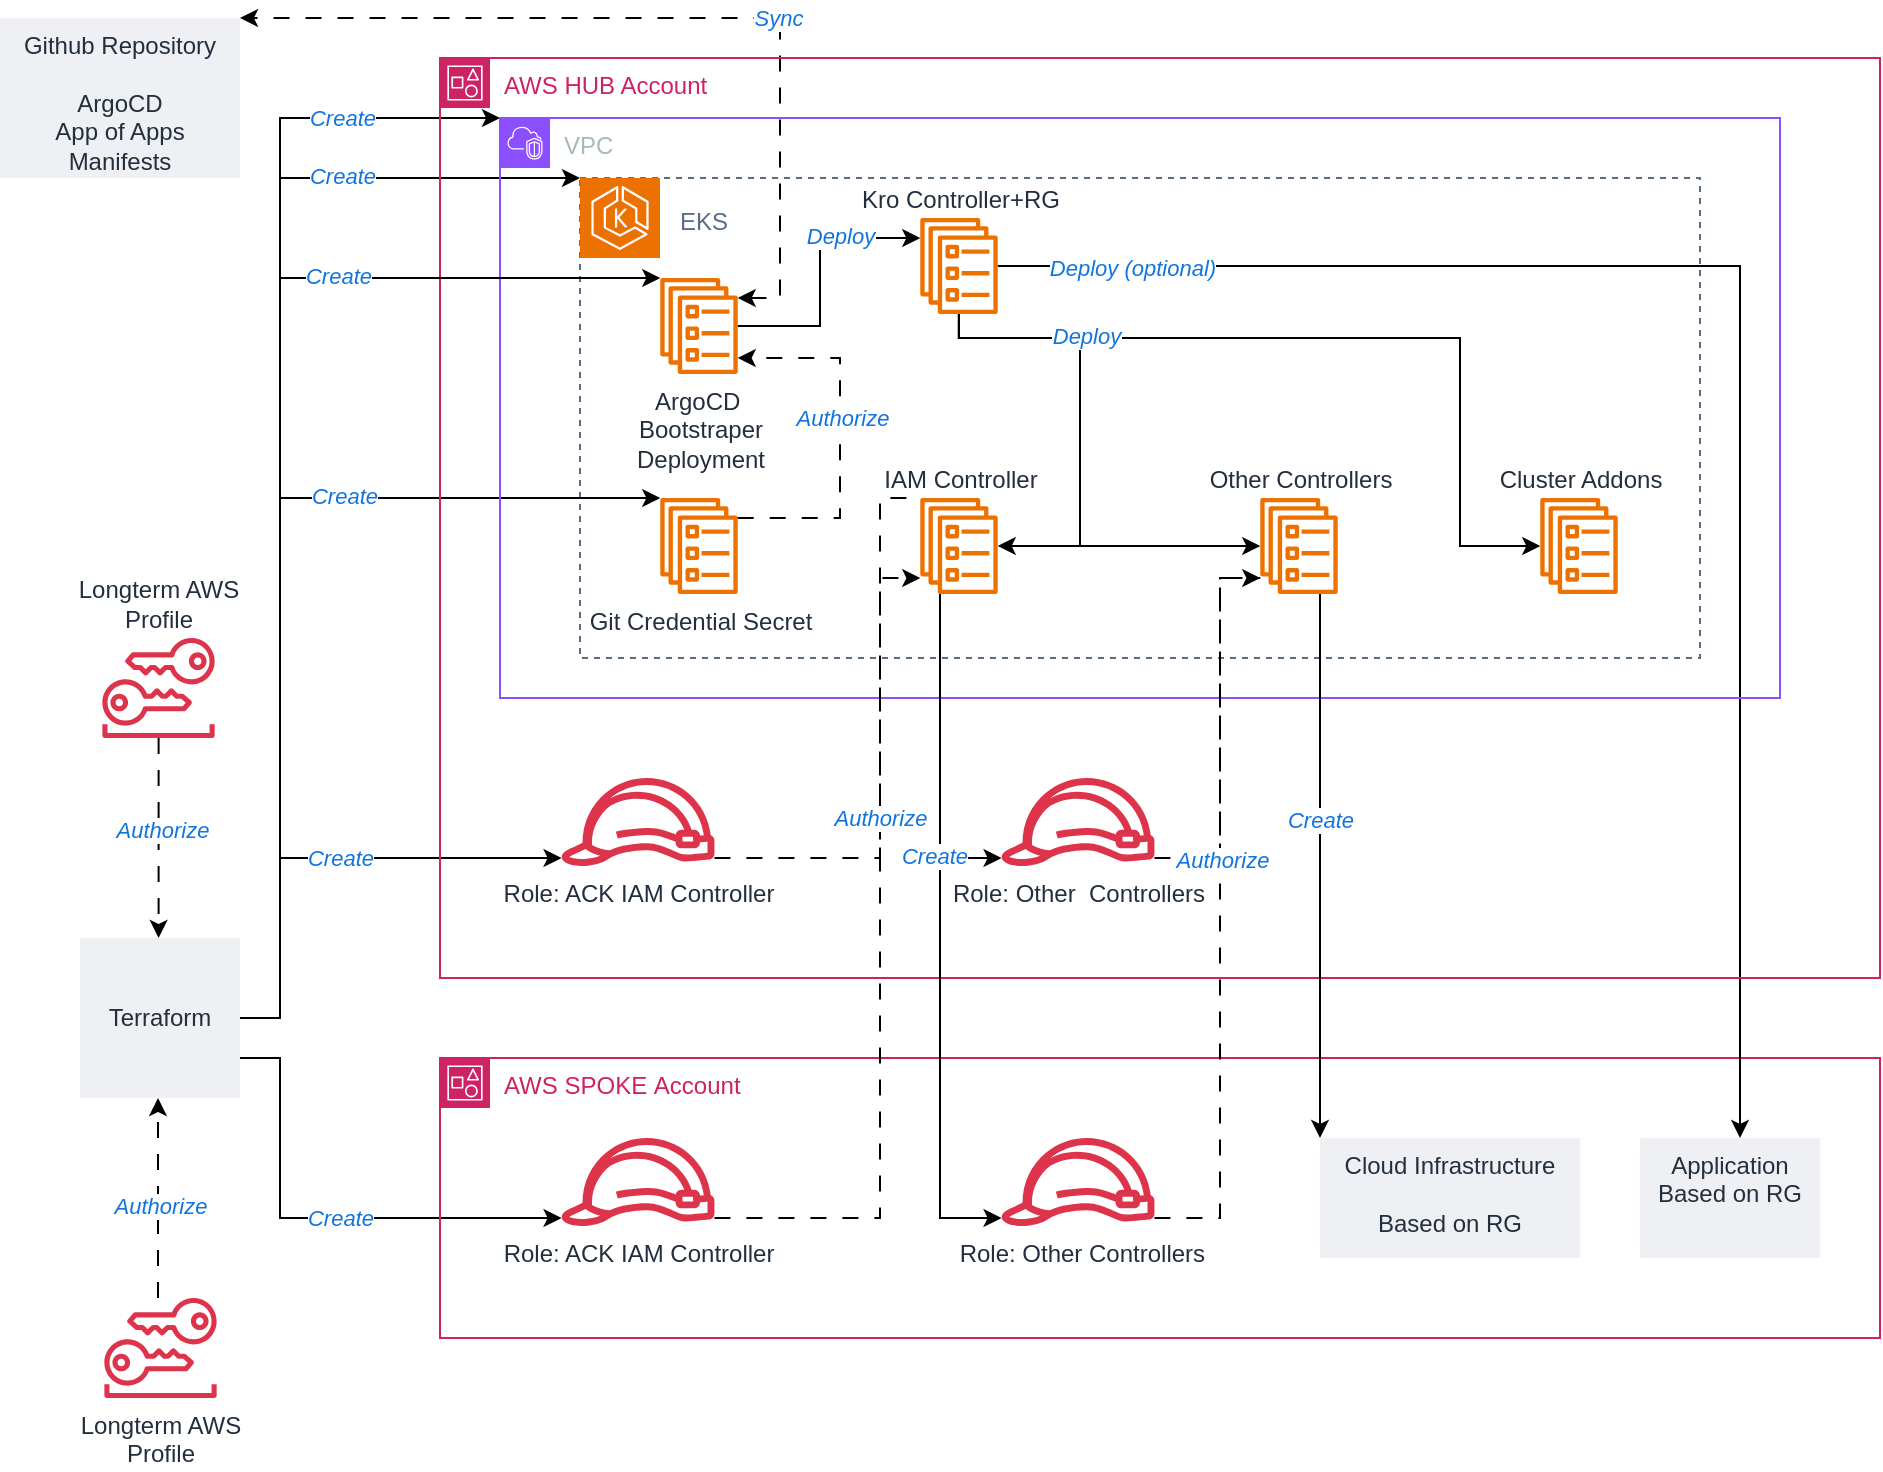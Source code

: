 <mxfile version="28.0.6">
  <diagram name="Page-1" id="b648Rsb0jenOXIeRpbgr">
    <mxGraphModel dx="1303" dy="903" grid="1" gridSize="10" guides="0" tooltips="1" connect="1" arrows="1" fold="1" page="1" pageScale="1" pageWidth="1100" pageHeight="850" math="0" shadow="0">
      <root>
        <mxCell id="0" />
        <mxCell id="1" parent="0" />
        <mxCell id="UVEDoom5NtU_PXQmaUk9-44" value="" style="edgeStyle=orthogonalEdgeStyle;rounded=0;orthogonalLoop=1;jettySize=auto;html=1;dashed=1;dashPattern=8 8;endArrow=classic;endFill=1;" parent="1" source="UVEDoom5NtU_PXQmaUk9-18" target="UVEDoom5NtU_PXQmaUk9-6" edge="1">
          <mxGeometry relative="1" as="geometry">
            <Array as="points">
              <mxPoint x="169" y="630" />
              <mxPoint x="169" y="630" />
            </Array>
          </mxGeometry>
        </mxCell>
        <mxCell id="UVEDoom5NtU_PXQmaUk9-85" value="Authorize" style="edgeLabel;html=1;align=center;verticalAlign=middle;resizable=0;points=[];fontStyle=2;fontColor=light-dark(#1074e0, #ededed);" parent="UVEDoom5NtU_PXQmaUk9-44" vertex="1" connectable="0">
          <mxGeometry x="-0.078" relative="1" as="geometry">
            <mxPoint x="1" as="offset" />
          </mxGeometry>
        </mxCell>
        <mxCell id="UVEDoom5NtU_PXQmaUk9-37" value="EKS" style="fillColor=none;strokeColor=#5A6C86;dashed=1;verticalAlign=top;fontStyle=0;fontColor=#5A6C86;whiteSpace=wrap;html=1;align=left;spacingRight=0;spacing=10;spacingTop=0;spacingLeft=40;movable=1;resizable=1;rotatable=1;deletable=1;editable=1;locked=0;connectable=1;container=0;" parent="1" vertex="1">
          <mxGeometry x="380" y="160" width="560" height="240" as="geometry" />
        </mxCell>
        <mxCell id="UVEDoom5NtU_PXQmaUk9-50" style="edgeStyle=orthogonalEdgeStyle;rounded=0;orthogonalLoop=1;jettySize=auto;html=1;" parent="1" source="UVEDoom5NtU_PXQmaUk9-13" target="UVEDoom5NtU_PXQmaUk9-15" edge="1">
          <mxGeometry relative="1" as="geometry">
            <mxPoint x="1030" y="130" as="sourcePoint" />
            <Array as="points">
              <mxPoint x="500" y="234" />
              <mxPoint x="500" y="190" />
            </Array>
          </mxGeometry>
        </mxCell>
        <mxCell id="UVEDoom5NtU_PXQmaUk9-73" value="Deploy" style="edgeLabel;html=1;align=center;verticalAlign=middle;resizable=0;points=[];fontStyle=2;fontColor=light-dark(#1074e0, #ededed);" parent="UVEDoom5NtU_PXQmaUk9-50" vertex="1" connectable="0">
          <mxGeometry x="0.401" y="1" relative="1" as="geometry">
            <mxPoint as="offset" />
          </mxGeometry>
        </mxCell>
        <mxCell id="UVEDoom5NtU_PXQmaUk9-5" value="Github Repository&lt;div&gt;&lt;br&gt;ArgoCD&lt;div&gt;&lt;span style=&quot;background-color: transparent; color: light-dark(rgb(35, 47, 61), rgb(190, 200, 212));&quot;&gt;App of Apps Manifests&lt;/span&gt;&lt;/div&gt;&lt;/div&gt;" style="fillColor=#EFF0F3;strokeColor=none;dashed=0;verticalAlign=top;fontStyle=0;fontColor=#232F3D;whiteSpace=wrap;html=1;container=0;" parent="1" vertex="1">
          <mxGeometry x="90" y="80" width="120" height="80" as="geometry" />
        </mxCell>
        <mxCell id="UVEDoom5NtU_PXQmaUk9-47" style="edgeStyle=orthogonalEdgeStyle;rounded=0;orthogonalLoop=1;jettySize=auto;html=1;exitX=1;exitY=0.5;exitDx=0;exitDy=0;entryX=0;entryY=0;entryDx=0;entryDy=0;" parent="1" source="UVEDoom5NtU_PXQmaUk9-6" target="UVEDoom5NtU_PXQmaUk9-36" edge="1">
          <mxGeometry relative="1" as="geometry">
            <Array as="points">
              <mxPoint x="230" y="580" />
              <mxPoint x="230" y="130" />
            </Array>
          </mxGeometry>
        </mxCell>
        <mxCell id="UVEDoom5NtU_PXQmaUk9-71" value="&lt;i&gt;Create&lt;/i&gt;" style="edgeLabel;html=1;align=center;verticalAlign=middle;resizable=0;points=[];fontColor=light-dark(#1074e0, #ededed);" parent="UVEDoom5NtU_PXQmaUk9-47" vertex="1" connectable="0">
          <mxGeometry x="0.901" y="1" relative="1" as="geometry">
            <mxPoint x="-51" y="1" as="offset" />
          </mxGeometry>
        </mxCell>
        <mxCell id="UVEDoom5NtU_PXQmaUk9-48" style="edgeStyle=orthogonalEdgeStyle;rounded=0;orthogonalLoop=1;jettySize=auto;html=1;entryX=0;entryY=0;entryDx=0;entryDy=0;" parent="1" source="UVEDoom5NtU_PXQmaUk9-6" target="UVEDoom5NtU_PXQmaUk9-37" edge="1">
          <mxGeometry relative="1" as="geometry">
            <Array as="points">
              <mxPoint x="230" y="580" />
              <mxPoint x="230" y="160" />
            </Array>
          </mxGeometry>
        </mxCell>
        <mxCell id="UVEDoom5NtU_PXQmaUk9-70" value="&lt;i&gt;Create&lt;/i&gt;" style="edgeLabel;html=1;align=center;verticalAlign=middle;resizable=0;points=[];fontColor=light-dark(#1074e0, #ededed);" parent="UVEDoom5NtU_PXQmaUk9-48" vertex="1" connectable="0">
          <mxGeometry x="0.806" y="1" relative="1" as="geometry">
            <mxPoint x="-62" as="offset" />
          </mxGeometry>
        </mxCell>
        <mxCell id="UVEDoom5NtU_PXQmaUk9-52" style="edgeStyle=orthogonalEdgeStyle;rounded=0;orthogonalLoop=1;jettySize=auto;html=1;" parent="1" source="UVEDoom5NtU_PXQmaUk9-6" target="UVEDoom5NtU_PXQmaUk9-16" edge="1">
          <mxGeometry relative="1" as="geometry">
            <Array as="points">
              <mxPoint x="230" y="580" />
              <mxPoint x="230" y="320" />
            </Array>
          </mxGeometry>
        </mxCell>
        <mxCell id="UVEDoom5NtU_PXQmaUk9-68" value="&lt;i&gt;Create&lt;/i&gt;" style="edgeLabel;html=1;align=center;verticalAlign=middle;resizable=0;points=[];fontColor=light-dark(#1074e0, #ededed);" parent="UVEDoom5NtU_PXQmaUk9-52" vertex="1" connectable="0">
          <mxGeometry x="0.576" y="1" relative="1" as="geometry">
            <mxPoint x="-59" as="offset" />
          </mxGeometry>
        </mxCell>
        <mxCell id="UVEDoom5NtU_PXQmaUk9-54" style="edgeStyle=orthogonalEdgeStyle;rounded=0;orthogonalLoop=1;jettySize=auto;html=1;" parent="1" source="UVEDoom5NtU_PXQmaUk9-6" target="UVEDoom5NtU_PXQmaUk9-53" edge="1">
          <mxGeometry relative="1" as="geometry">
            <Array as="points">
              <mxPoint x="230" y="580" />
              <mxPoint x="230" y="500" />
            </Array>
          </mxGeometry>
        </mxCell>
        <mxCell id="UVEDoom5NtU_PXQmaUk9-67" value="&lt;i&gt;Create&lt;/i&gt;" style="edgeLabel;html=1;align=center;verticalAlign=middle;resizable=0;points=[];fontColor=light-dark(#1074e0, #ededed);" parent="UVEDoom5NtU_PXQmaUk9-54" vertex="1" connectable="0">
          <mxGeometry x="0.629" relative="1" as="geometry">
            <mxPoint x="-66" as="offset" />
          </mxGeometry>
        </mxCell>
        <mxCell id="UVEDoom5NtU_PXQmaUk9-79" style="edgeStyle=orthogonalEdgeStyle;rounded=0;orthogonalLoop=1;jettySize=auto;html=1;exitX=1;exitY=0.75;exitDx=0;exitDy=0;" parent="1" source="UVEDoom5NtU_PXQmaUk9-6" target="UVEDoom5NtU_PXQmaUk9-31" edge="1">
          <mxGeometry relative="1" as="geometry">
            <Array as="points">
              <mxPoint x="230" y="600" />
              <mxPoint x="230" y="680" />
            </Array>
          </mxGeometry>
        </mxCell>
        <mxCell id="UVEDoom5NtU_PXQmaUk9-89" value="&lt;i style=&quot;color: rgb(16, 116, 224);&quot;&gt;Create&lt;/i&gt;" style="edgeLabel;html=1;align=center;verticalAlign=middle;resizable=0;points=[];" parent="UVEDoom5NtU_PXQmaUk9-79" vertex="1" connectable="0">
          <mxGeometry x="0.077" relative="1" as="geometry">
            <mxPoint as="offset" />
          </mxGeometry>
        </mxCell>
        <mxCell id="UVEDoom5NtU_PXQmaUk9-6" value="Terraform" style="fillColor=#EFF0F3;strokeColor=none;dashed=0;verticalAlign=middle;fontStyle=0;fontColor=#232F3D;whiteSpace=wrap;html=1;movable=1;resizable=1;rotatable=1;deletable=1;editable=1;locked=0;connectable=1;container=0;" parent="1" vertex="1">
          <mxGeometry x="130" y="540" width="80" height="80" as="geometry" />
        </mxCell>
        <mxCell id="UVEDoom5NtU_PXQmaUk9-7" value="AWS SPOKE&lt;span style=&quot;background-color: transparent; color: light-dark(rgb(205, 34, 100), rgb(255, 137, 194));&quot;&gt;&amp;nbsp;Account&lt;/span&gt;" style="points=[[0,0],[0.25,0],[0.5,0],[0.75,0],[1,0],[1,0.25],[1,0.5],[1,0.75],[1,1],[0.75,1],[0.5,1],[0.25,1],[0,1],[0,0.75],[0,0.5],[0,0.25]];outlineConnect=0;gradientColor=none;html=1;whiteSpace=wrap;fontSize=12;fontStyle=0;container=0;pointerEvents=0;collapsible=0;recursiveResize=0;shape=mxgraph.aws4.group;grIcon=mxgraph.aws4.group_account;strokeColor=#CD2264;fillColor=none;verticalAlign=top;align=left;spacingLeft=30;fontColor=#CD2264;dashed=0;movable=1;resizable=1;rotatable=1;deletable=1;editable=1;locked=0;connectable=1;" parent="1" vertex="1">
          <mxGeometry x="310" y="600" width="720" height="140" as="geometry" />
        </mxCell>
        <mxCell id="UVEDoom5NtU_PXQmaUk9-18" value="Longterm AWS&lt;br&gt;Profile" style="sketch=0;outlineConnect=0;fontColor=#232F3E;gradientColor=none;fillColor=#DD344C;strokeColor=none;dashed=0;verticalLabelPosition=bottom;verticalAlign=top;align=center;html=1;fontSize=12;fontStyle=0;aspect=fixed;pointerEvents=1;shape=mxgraph.aws4.long_term_security_credential;movable=1;resizable=1;rotatable=1;deletable=1;editable=1;locked=0;connectable=1;container=0;labelPosition=center;" parent="1" vertex="1">
          <mxGeometry x="142" y="720" width="56.52" height="50" as="geometry" />
        </mxCell>
        <mxCell id="UVEDoom5NtU_PXQmaUk9-45" value="" style="edgeStyle=orthogonalEdgeStyle;rounded=0;orthogonalLoop=1;jettySize=auto;html=1;dashed=1;dashPattern=8 8;endArrow=classic;endFill=1;" parent="1" source="UVEDoom5NtU_PXQmaUk9-19" target="UVEDoom5NtU_PXQmaUk9-6" edge="1">
          <mxGeometry relative="1" as="geometry">
            <Array as="points">
              <mxPoint x="169" y="530" />
              <mxPoint x="169" y="530" />
            </Array>
          </mxGeometry>
        </mxCell>
        <mxCell id="UVEDoom5NtU_PXQmaUk9-86" value="Aut&lt;span style=&quot;background-color: light-dark(#ffffff, var(--ge-dark-color, #121212));&quot;&gt;horize&lt;/span&gt;" style="edgeLabel;html=1;align=center;verticalAlign=middle;resizable=0;points=[];fontStyle=2;fontColor=light-dark(#1074e0, #ededed);" parent="UVEDoom5NtU_PXQmaUk9-45" vertex="1" connectable="0">
          <mxGeometry x="-0.098" y="1" relative="1" as="geometry">
            <mxPoint y="1" as="offset" />
          </mxGeometry>
        </mxCell>
        <mxCell id="UVEDoom5NtU_PXQmaUk9-19" value="Longterm AWS&lt;br&gt;Profile" style="sketch=0;outlineConnect=0;fontColor=#232F3E;gradientColor=none;fillColor=#DD344C;strokeColor=none;dashed=0;verticalLabelPosition=top;verticalAlign=bottom;align=center;html=1;fontSize=12;fontStyle=0;aspect=fixed;pointerEvents=1;shape=mxgraph.aws4.long_term_security_credential;movable=1;resizable=1;rotatable=1;deletable=1;editable=1;locked=0;connectable=1;container=0;labelPosition=center;" parent="1" vertex="1">
          <mxGeometry x="141" y="390" width="56.52" height="50" as="geometry" />
        </mxCell>
        <mxCell id="UVEDoom5NtU_PXQmaUk9-56" style="edgeStyle=orthogonalEdgeStyle;rounded=0;orthogonalLoop=1;jettySize=auto;html=1;dashed=1;dashPattern=8 8;startArrow=classic;startFill=1;" parent="1" source="UVEDoom5NtU_PXQmaUk9-13" target="UVEDoom5NtU_PXQmaUk9-5" edge="1">
          <mxGeometry relative="1" as="geometry">
            <mxPoint x="1030" y="100" as="targetPoint" />
            <Array as="points">
              <mxPoint x="480" y="220" />
              <mxPoint x="480" y="80" />
            </Array>
          </mxGeometry>
        </mxCell>
        <mxCell id="l_oBnXLqnLCH0bD2Jdfw-11" value="&lt;span style=&quot;color: rgb(16, 116, 224); font-style: italic;&quot;&gt;Sync&lt;/span&gt;" style="edgeLabel;html=1;align=center;verticalAlign=middle;resizable=0;points=[];" vertex="1" connectable="0" parent="UVEDoom5NtU_PXQmaUk9-56">
          <mxGeometry x="0.215" y="-2" relative="1" as="geometry">
            <mxPoint x="100" y="2" as="offset" />
          </mxGeometry>
        </mxCell>
        <mxCell id="UVEDoom5NtU_PXQmaUk9-13" value="ArgoCD&amp;nbsp;&lt;div&gt;Bootstraper&lt;br&gt;Deployment&lt;/div&gt;" style="sketch=0;outlineConnect=0;fontColor=#232F3E;gradientColor=none;fillColor=#ED7100;strokeColor=none;dashed=0;verticalLabelPosition=bottom;verticalAlign=top;align=center;html=1;fontSize=12;fontStyle=0;aspect=fixed;pointerEvents=1;shape=mxgraph.aws4.ecs_service;movable=1;resizable=1;rotatable=1;deletable=1;editable=1;locked=0;connectable=1;container=0;" parent="1" vertex="1">
          <mxGeometry x="420" y="210" width="39" height="48" as="geometry" />
        </mxCell>
        <mxCell id="UVEDoom5NtU_PXQmaUk9-9" value="" style="sketch=0;points=[[0,0,0],[0.25,0,0],[0.5,0,0],[0.75,0,0],[1,0,0],[0,1,0],[0.25,1,0],[0.5,1,0],[0.75,1,0],[1,1,0],[0,0.25,0],[0,0.5,0],[0,0.75,0],[1,0.25,0],[1,0.5,0],[1,0.75,0]];outlineConnect=0;fontColor=#232F3E;fillColor=#ED7100;strokeColor=#ffffff;dashed=0;verticalLabelPosition=bottom;verticalAlign=top;align=center;html=1;fontSize=12;fontStyle=0;aspect=fixed;shape=mxgraph.aws4.resourceIcon;resIcon=mxgraph.aws4.eks;movable=1;resizable=1;rotatable=1;deletable=1;editable=1;locked=0;connectable=1;container=0;" parent="1" vertex="1">
          <mxGeometry x="380" y="160" width="40" height="40" as="geometry" />
        </mxCell>
        <mxCell id="UVEDoom5NtU_PXQmaUk9-17" value="&lt;div&gt;&lt;div&gt;&lt;div&gt;&lt;div&gt;Cluster Addons&lt;/div&gt;&lt;/div&gt;&lt;/div&gt;&lt;/div&gt;" style="sketch=0;outlineConnect=0;fontColor=#232F3E;gradientColor=none;fillColor=#ED7100;strokeColor=none;dashed=0;verticalLabelPosition=top;verticalAlign=bottom;align=center;html=1;fontSize=12;fontStyle=0;aspect=fixed;pointerEvents=1;shape=mxgraph.aws4.ecs_service;movable=1;resizable=1;rotatable=1;deletable=1;editable=1;locked=0;connectable=1;container=0;labelPosition=center;" parent="1" vertex="1">
          <mxGeometry x="860" y="320" width="39" height="48" as="geometry" />
        </mxCell>
        <mxCell id="UVEDoom5NtU_PXQmaUk9-16" value="Git Credential Secret" style="sketch=0;outlineConnect=0;fontColor=#232F3E;gradientColor=none;fillColor=#ED7100;strokeColor=none;dashed=0;verticalLabelPosition=bottom;verticalAlign=top;align=center;html=1;fontSize=12;fontStyle=0;aspect=fixed;pointerEvents=1;shape=mxgraph.aws4.ecs_service;movable=1;resizable=1;rotatable=1;deletable=1;editable=1;locked=0;connectable=1;container=0;" parent="1" vertex="1">
          <mxGeometry x="420" y="320" width="39" height="48" as="geometry" />
        </mxCell>
        <mxCell id="UVEDoom5NtU_PXQmaUk9-55" style="edgeStyle=orthogonalEdgeStyle;rounded=0;orthogonalLoop=1;jettySize=auto;html=1;dashed=1;dashPattern=8 8;" parent="1" source="UVEDoom5NtU_PXQmaUk9-16" target="UVEDoom5NtU_PXQmaUk9-13" edge="1">
          <mxGeometry relative="1" as="geometry">
            <mxPoint x="1030" y="100" as="targetPoint" />
            <Array as="points">
              <mxPoint x="510" y="330" />
              <mxPoint x="510" y="250" />
            </Array>
          </mxGeometry>
        </mxCell>
        <mxCell id="UVEDoom5NtU_PXQmaUk9-88" value="&lt;span style=&quot;color: rgb(16, 116, 224); font-style: italic;&quot;&gt;Authorize&lt;/span&gt;" style="edgeLabel;html=1;align=center;verticalAlign=middle;resizable=0;points=[];" parent="UVEDoom5NtU_PXQmaUk9-55" vertex="1" connectable="0">
          <mxGeometry x="-0.75" y="3" relative="1" as="geometry">
            <mxPoint x="29" y="-47" as="offset" />
          </mxGeometry>
        </mxCell>
        <mxCell id="UVEDoom5NtU_PXQmaUk9-59" style="edgeStyle=orthogonalEdgeStyle;rounded=0;orthogonalLoop=1;jettySize=auto;html=1;" parent="1" source="UVEDoom5NtU_PXQmaUk9-15" target="UVEDoom5NtU_PXQmaUk9-39" edge="1">
          <mxGeometry relative="1" as="geometry">
            <Array as="points">
              <mxPoint x="569" y="240" />
              <mxPoint x="630" y="240" />
              <mxPoint x="630" y="344" />
            </Array>
          </mxGeometry>
        </mxCell>
        <mxCell id="UVEDoom5NtU_PXQmaUk9-60" style="edgeStyle=orthogonalEdgeStyle;rounded=0;orthogonalLoop=1;jettySize=auto;html=1;" parent="1" source="UVEDoom5NtU_PXQmaUk9-15" target="UVEDoom5NtU_PXQmaUk9-17" edge="1">
          <mxGeometry relative="1" as="geometry">
            <Array as="points">
              <mxPoint x="569" y="240" />
              <mxPoint x="820" y="240" />
              <mxPoint x="820" y="344" />
            </Array>
          </mxGeometry>
        </mxCell>
        <mxCell id="l_oBnXLqnLCH0bD2Jdfw-15" style="edgeStyle=orthogonalEdgeStyle;rounded=0;orthogonalLoop=1;jettySize=auto;html=1;" edge="1" parent="1" source="UVEDoom5NtU_PXQmaUk9-15" target="l_oBnXLqnLCH0bD2Jdfw-14">
          <mxGeometry relative="1" as="geometry">
            <Array as="points">
              <mxPoint x="960" y="204" />
            </Array>
          </mxGeometry>
        </mxCell>
        <mxCell id="l_oBnXLqnLCH0bD2Jdfw-17" value="&lt;span style=&quot;color: rgb(16, 116, 224); font-style: italic;&quot;&gt;Deploy (optional)&lt;/span&gt;" style="edgeLabel;html=1;align=center;verticalAlign=middle;resizable=0;points=[];" vertex="1" connectable="0" parent="l_oBnXLqnLCH0bD2Jdfw-15">
          <mxGeometry x="-0.915" y="-1" relative="1" as="geometry">
            <mxPoint x="32" as="offset" />
          </mxGeometry>
        </mxCell>
        <mxCell id="UVEDoom5NtU_PXQmaUk9-15" value="Kro Controller+RG" style="sketch=0;outlineConnect=0;fontColor=#232F3E;gradientColor=none;fillColor=#ED7100;strokeColor=none;dashed=0;verticalLabelPosition=top;verticalAlign=bottom;align=center;html=1;fontSize=12;fontStyle=0;aspect=fixed;pointerEvents=1;shape=mxgraph.aws4.ecs_service;movable=1;resizable=1;rotatable=1;deletable=1;editable=1;locked=0;connectable=1;container=0;labelPosition=center;" parent="1" vertex="1">
          <mxGeometry x="550" y="180" width="39" height="48" as="geometry" />
        </mxCell>
        <mxCell id="UVEDoom5NtU_PXQmaUk9-80" style="edgeStyle=orthogonalEdgeStyle;rounded=0;orthogonalLoop=1;jettySize=auto;html=1;dashed=1;dashPattern=8 8;endArrow=none;endFill=0;" parent="1" source="UVEDoom5NtU_PXQmaUk9-31" target="UVEDoom5NtU_PXQmaUk9-38" edge="1">
          <mxGeometry relative="1" as="geometry">
            <mxPoint x="360.0" y="635.95" as="sourcePoint" />
            <mxPoint x="610" y="300" as="targetPoint" />
            <Array as="points">
              <mxPoint x="530" y="680" />
              <mxPoint x="530" y="320" />
            </Array>
          </mxGeometry>
        </mxCell>
        <mxCell id="UVEDoom5NtU_PXQmaUk9-31" value="Role: ACK IAM Controller" style="sketch=0;outlineConnect=0;fontColor=#232F3E;gradientColor=none;fillColor=#DD344C;strokeColor=none;dashed=0;verticalLabelPosition=bottom;verticalAlign=top;align=center;html=1;fontSize=12;fontStyle=0;aspect=fixed;pointerEvents=1;shape=mxgraph.aws4.role;" parent="1" vertex="1">
          <mxGeometry x="370" y="640" width="78" height="44" as="geometry" />
        </mxCell>
        <mxCell id="UVEDoom5NtU_PXQmaUk9-35" value="AWS HUB Account" style="points=[[0,0],[0.25,0],[0.5,0],[0.75,0],[1,0],[1,0.25],[1,0.5],[1,0.75],[1,1],[0.75,1],[0.5,1],[0.25,1],[0,1],[0,0.75],[0,0.5],[0,0.25]];outlineConnect=0;gradientColor=none;html=1;whiteSpace=wrap;fontSize=12;fontStyle=0;container=0;pointerEvents=0;collapsible=0;recursiveResize=0;shape=mxgraph.aws4.group;grIcon=mxgraph.aws4.group_account;strokeColor=#CD2264;fillColor=none;verticalAlign=top;align=left;spacingLeft=30;fontColor=#CD2264;dashed=0;movable=1;resizable=1;rotatable=1;deletable=1;editable=1;locked=0;connectable=1;" parent="1" vertex="1">
          <mxGeometry x="310" y="100" width="720" height="460" as="geometry" />
        </mxCell>
        <mxCell id="UVEDoom5NtU_PXQmaUk9-36" value="VPC" style="points=[[0,0],[0.25,0],[0.5,0],[0.75,0],[1,0],[1,0.25],[1,0.5],[1,0.75],[1,1],[0.75,1],[0.5,1],[0.25,1],[0,1],[0,0.75],[0,0.5],[0,0.25]];outlineConnect=0;gradientColor=none;html=1;whiteSpace=wrap;fontSize=12;fontStyle=0;container=0;pointerEvents=0;collapsible=0;recursiveResize=0;shape=mxgraph.aws4.group;grIcon=mxgraph.aws4.group_vpc2;strokeColor=#8C4FFF;fillColor=none;verticalAlign=top;align=left;spacingLeft=30;fontColor=#AAB7B8;dashed=0;movable=1;resizable=1;rotatable=1;deletable=1;editable=1;locked=0;connectable=1;" parent="1" vertex="1">
          <mxGeometry x="340" y="130" width="640" height="290" as="geometry" />
        </mxCell>
        <mxCell id="UVEDoom5NtU_PXQmaUk9-62" style="edgeStyle=orthogonalEdgeStyle;rounded=0;orthogonalLoop=1;jettySize=auto;html=1;" parent="1" source="UVEDoom5NtU_PXQmaUk9-38" target="UVEDoom5NtU_PXQmaUk9-40" edge="1">
          <mxGeometry relative="1" as="geometry">
            <Array as="points">
              <mxPoint x="560" y="500" />
            </Array>
          </mxGeometry>
        </mxCell>
        <mxCell id="UVEDoom5NtU_PXQmaUk9-66" style="edgeStyle=orthogonalEdgeStyle;rounded=0;orthogonalLoop=1;jettySize=auto;html=1;" parent="1" source="UVEDoom5NtU_PXQmaUk9-39" target="UVEDoom5NtU_PXQmaUk9-41" edge="1">
          <mxGeometry relative="1" as="geometry">
            <Array as="points">
              <mxPoint x="750" y="560" />
              <mxPoint x="750" y="560" />
            </Array>
          </mxGeometry>
        </mxCell>
        <mxCell id="UVEDoom5NtU_PXQmaUk9-78" value="Create" style="edgeLabel;html=1;align=center;verticalAlign=middle;resizable=0;points=[];fontStyle=2;fontColor=light-dark(#1074e0, #ededed);" parent="UVEDoom5NtU_PXQmaUk9-66" vertex="1" connectable="0">
          <mxGeometry x="0.197" relative="1" as="geometry">
            <mxPoint y="-50" as="offset" />
          </mxGeometry>
        </mxCell>
        <mxCell id="UVEDoom5NtU_PXQmaUk9-39" value="Other&amp;nbsp;&lt;span style=&quot;background-color: transparent; color: light-dark(rgb(35, 47, 62), rgb(189, 199, 212));&quot;&gt;Controllers&lt;/span&gt;" style="sketch=0;outlineConnect=0;fontColor=#232F3E;gradientColor=none;fillColor=#ED7100;strokeColor=none;dashed=0;verticalLabelPosition=top;verticalAlign=bottom;align=center;html=1;fontSize=12;fontStyle=0;aspect=fixed;pointerEvents=1;shape=mxgraph.aws4.ecs_service;labelPosition=center;" parent="1" vertex="1">
          <mxGeometry x="720" y="320" width="39" height="48" as="geometry" />
        </mxCell>
        <mxCell id="UVEDoom5NtU_PXQmaUk9-65" style="edgeStyle=orthogonalEdgeStyle;rounded=0;orthogonalLoop=1;jettySize=auto;html=1;dashed=1;dashPattern=8 8;endArrow=none;endFill=0;" parent="1" source="UVEDoom5NtU_PXQmaUk9-40" target="UVEDoom5NtU_PXQmaUk9-39" edge="1">
          <mxGeometry relative="1" as="geometry">
            <Array as="points">
              <mxPoint x="700" y="500" />
              <mxPoint x="700" y="360" />
            </Array>
            <mxPoint x="740" y="370" as="targetPoint" />
          </mxGeometry>
        </mxCell>
        <mxCell id="UVEDoom5NtU_PXQmaUk9-40" value="Role: Other&amp;nbsp;&amp;nbsp;&lt;span style=&quot;background-color: transparent; color: light-dark(rgb(35, 47, 62), rgb(189, 199, 212));&quot;&gt;Controllers&lt;/span&gt;" style="sketch=0;outlineConnect=0;fontColor=#232F3E;gradientColor=none;fillColor=#DD344C;strokeColor=none;dashed=0;verticalLabelPosition=bottom;verticalAlign=top;align=center;html=1;fontSize=12;fontStyle=0;aspect=fixed;pointerEvents=1;shape=mxgraph.aws4.role;" parent="1" vertex="1">
          <mxGeometry x="590" y="460" width="78" height="44" as="geometry" />
        </mxCell>
        <mxCell id="UVEDoom5NtU_PXQmaUk9-41" value="Cloud Infrastructure&lt;br&gt;&lt;br&gt;Based on RG" style="fillColor=#EFF0F3;strokeColor=none;dashed=0;verticalAlign=top;fontStyle=0;fontColor=#232F3D;whiteSpace=wrap;html=1;" parent="1" vertex="1">
          <mxGeometry x="750" y="640" width="130" height="60" as="geometry" />
        </mxCell>
        <mxCell id="UVEDoom5NtU_PXQmaUk9-49" style="edgeStyle=orthogonalEdgeStyle;rounded=0;orthogonalLoop=1;jettySize=auto;html=1;exitX=1;exitY=0.5;exitDx=0;exitDy=0;" parent="1" source="UVEDoom5NtU_PXQmaUk9-6" target="UVEDoom5NtU_PXQmaUk9-13" edge="1">
          <mxGeometry relative="1" as="geometry">
            <Array as="points">
              <mxPoint x="230" y="580" />
              <mxPoint x="230" y="210" />
            </Array>
          </mxGeometry>
        </mxCell>
        <mxCell id="UVEDoom5NtU_PXQmaUk9-69" value="&lt;i&gt;Create&lt;/i&gt;" style="edgeLabel;html=1;align=center;verticalAlign=middle;resizable=0;points=[];fontColor=light-dark(#1074e0, #ededed);" parent="UVEDoom5NtU_PXQmaUk9-49" vertex="1" connectable="0">
          <mxGeometry x="0.661" y="1" relative="1" as="geometry">
            <mxPoint x="-63" as="offset" />
          </mxGeometry>
        </mxCell>
        <mxCell id="UVEDoom5NtU_PXQmaUk9-64" style="edgeStyle=orthogonalEdgeStyle;rounded=0;orthogonalLoop=1;jettySize=auto;html=1;dashed=1;dashPattern=8 8;endArrow=classic;endFill=1;" parent="1" source="UVEDoom5NtU_PXQmaUk9-53" target="UVEDoom5NtU_PXQmaUk9-38" edge="1">
          <mxGeometry relative="1" as="geometry">
            <mxPoint x="409.0" y="490" as="sourcePoint" />
            <mxPoint x="550.133" y="300.003" as="targetPoint" />
            <Array as="points">
              <mxPoint x="530" y="500" />
              <mxPoint x="530" y="360" />
            </Array>
          </mxGeometry>
        </mxCell>
        <mxCell id="l_oBnXLqnLCH0bD2Jdfw-10" value="&lt;span style=&quot;color: rgb(16, 116, 224); font-style: italic;&quot;&gt;Authorize&lt;/span&gt;" style="edgeLabel;html=1;align=center;verticalAlign=middle;resizable=0;points=[];" vertex="1" connectable="0" parent="UVEDoom5NtU_PXQmaUk9-64">
          <mxGeometry x="-0.292" y="1" relative="1" as="geometry">
            <mxPoint x="1" y="-17" as="offset" />
          </mxGeometry>
        </mxCell>
        <mxCell id="UVEDoom5NtU_PXQmaUk9-53" value="Role: ACK IAM&amp;nbsp;&lt;span style=&quot;background-color: transparent; color: light-dark(rgb(35, 47, 62), rgb(189, 199, 212));&quot;&gt;Controller&lt;/span&gt;" style="sketch=0;outlineConnect=0;fontColor=#232F3E;gradientColor=none;fillColor=#DD344C;strokeColor=none;dashed=0;verticalLabelPosition=bottom;verticalAlign=top;align=center;html=1;fontSize=12;fontStyle=0;aspect=fixed;pointerEvents=1;shape=mxgraph.aws4.role;" parent="1" vertex="1">
          <mxGeometry x="370" y="460" width="78" height="44" as="geometry" />
        </mxCell>
        <mxCell id="UVEDoom5NtU_PXQmaUk9-82" value="" style="edgeStyle=orthogonalEdgeStyle;rounded=0;orthogonalLoop=1;jettySize=auto;html=1;" parent="1" source="UVEDoom5NtU_PXQmaUk9-15" target="UVEDoom5NtU_PXQmaUk9-38" edge="1">
          <mxGeometry relative="1" as="geometry">
            <mxPoint x="559" y="228" as="sourcePoint" />
            <mxPoint x="740" y="344" as="targetPoint" />
            <Array as="points">
              <mxPoint x="569" y="240" />
              <mxPoint x="630" y="240" />
              <mxPoint x="630" y="344" />
            </Array>
          </mxGeometry>
        </mxCell>
        <mxCell id="UVEDoom5NtU_PXQmaUk9-87" value="&lt;i&gt;&lt;font style=&quot;color: light-dark(rgb(16, 116, 224), rgb(237, 237, 237));&quot;&gt;Deploy&lt;/font&gt;&lt;/i&gt;" style="edgeLabel;html=1;align=center;verticalAlign=middle;resizable=0;points=[];" parent="UVEDoom5NtU_PXQmaUk9-82" vertex="1" connectable="0">
          <mxGeometry x="-0.146" y="-2" relative="1" as="geometry">
            <mxPoint x="5" y="-22" as="offset" />
          </mxGeometry>
        </mxCell>
        <mxCell id="l_oBnXLqnLCH0bD2Jdfw-4" style="edgeStyle=orthogonalEdgeStyle;rounded=0;orthogonalLoop=1;jettySize=auto;html=1;" edge="1" parent="1" source="UVEDoom5NtU_PXQmaUk9-38" target="l_oBnXLqnLCH0bD2Jdfw-1">
          <mxGeometry relative="1" as="geometry">
            <Array as="points">
              <mxPoint x="560" y="680" />
            </Array>
          </mxGeometry>
        </mxCell>
        <mxCell id="l_oBnXLqnLCH0bD2Jdfw-5" value="&lt;span style=&quot;color: rgba(0, 0, 0, 0); font-family: monospace; font-size: 0px; text-align: start; background-color: rgb(236, 236, 236);&quot;&gt;%3CmxGraphModel%3E%3Croot%3E%3CmxCell%20id%3D%220%22%2F%3E%3CmxCell%20id%3D%221%22%20parent%3D%220%22%2F%3E%3CmxCell%20id%3D%222%22%20value%3D%22%26lt%3Bspan%20style%3D%26quot%3Bbackground-color%3A%20rgb(255%2C%20255%2C%20255)%3B%26quot%3B%26gt%3BCreate%26lt%3B%2Fspan%26gt%3B%22%20style%3D%22edgeLabel%3Bhtml%3D1%3Balign%3Dcenter%3BverticalAlign%3Dmiddle%3Bresizable%3D0%3Bpoints%3D%5B%5D%3BfontStyle%3D2%3BfontColor%3Dlight-dark(%231074e0%2C%20%23ededed)%3B%22%20vertex%3D%221%22%20connectable%3D%220%22%20parent%3D%221%22%3E%3CmxGeometry%20x%3D%22520%22%20y%3D%22410%22%20as%3D%22geometry%22%2F%3E%3C%2FmxCell%3E%3C%2Froot%3E%3C%2FmxGraphModel%3E&lt;/span&gt;" style="edgeLabel;html=1;align=center;verticalAlign=middle;resizable=0;points=[];" vertex="1" connectable="0" parent="l_oBnXLqnLCH0bD2Jdfw-4">
          <mxGeometry x="-0.595" y="2" relative="1" as="geometry">
            <mxPoint as="offset" />
          </mxGeometry>
        </mxCell>
        <mxCell id="l_oBnXLqnLCH0bD2Jdfw-8" value="&lt;span style=&quot;color: rgb(16, 116, 224); font-style: italic;&quot;&gt;Create&lt;/span&gt;" style="edgeLabel;html=1;align=center;verticalAlign=middle;resizable=0;points=[];" vertex="1" connectable="0" parent="l_oBnXLqnLCH0bD2Jdfw-4">
          <mxGeometry x="-0.622" y="3" relative="1" as="geometry">
            <mxPoint x="-6" y="66" as="offset" />
          </mxGeometry>
        </mxCell>
        <mxCell id="UVEDoom5NtU_PXQmaUk9-38" value="IAM Controller" style="sketch=0;outlineConnect=0;fontColor=#232F3E;gradientColor=none;fillColor=#ED7100;strokeColor=none;dashed=0;verticalLabelPosition=top;verticalAlign=bottom;align=center;html=1;fontSize=12;fontStyle=0;aspect=fixed;pointerEvents=1;shape=mxgraph.aws4.ecs_service;labelPosition=center;" parent="1" vertex="1">
          <mxGeometry x="550" y="320" width="39" height="48" as="geometry" />
        </mxCell>
        <mxCell id="l_oBnXLqnLCH0bD2Jdfw-9" style="edgeStyle=orthogonalEdgeStyle;rounded=0;orthogonalLoop=1;jettySize=auto;html=1;dashed=1;dashPattern=8 8;" edge="1" parent="1" source="l_oBnXLqnLCH0bD2Jdfw-1" target="UVEDoom5NtU_PXQmaUk9-39">
          <mxGeometry relative="1" as="geometry">
            <mxPoint x="760" y="370" as="targetPoint" />
            <Array as="points">
              <mxPoint x="700" y="680" />
              <mxPoint x="700" y="360" />
            </Array>
          </mxGeometry>
        </mxCell>
        <mxCell id="l_oBnXLqnLCH0bD2Jdfw-18" value="&lt;span style=&quot;color: rgb(16, 116, 224); font-style: italic;&quot;&gt;Authorize&lt;/span&gt;" style="edgeLabel;html=1;align=center;verticalAlign=middle;resizable=0;points=[];" vertex="1" connectable="0" parent="l_oBnXLqnLCH0bD2Jdfw-9">
          <mxGeometry x="0.137" y="-1" relative="1" as="geometry">
            <mxPoint as="offset" />
          </mxGeometry>
        </mxCell>
        <mxCell id="l_oBnXLqnLCH0bD2Jdfw-1" value="&amp;nbsp;Role: Other Controllers" style="sketch=0;outlineConnect=0;fontColor=#232F3E;gradientColor=none;fillColor=#DD344C;strokeColor=none;dashed=0;verticalLabelPosition=bottom;verticalAlign=top;align=center;html=1;fontSize=12;fontStyle=0;aspect=fixed;pointerEvents=1;shape=mxgraph.aws4.role;" vertex="1" parent="1">
          <mxGeometry x="590" y="640" width="78" height="44" as="geometry" />
        </mxCell>
        <mxCell id="l_oBnXLqnLCH0bD2Jdfw-14" value="Application&lt;br&gt;Based on RG" style="fillColor=#EFF0F3;strokeColor=none;dashed=0;verticalAlign=top;fontStyle=0;fontColor=#232F3D;whiteSpace=wrap;html=1;" vertex="1" parent="1">
          <mxGeometry x="910" y="640" width="90" height="60" as="geometry" />
        </mxCell>
      </root>
    </mxGraphModel>
  </diagram>
</mxfile>
